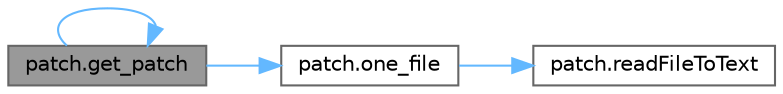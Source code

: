 digraph "patch.get_patch"
{
 // LATEX_PDF_SIZE
  bgcolor="transparent";
  edge [fontname=Helvetica,fontsize=10,labelfontname=Helvetica,labelfontsize=10];
  node [fontname=Helvetica,fontsize=10,shape=box,height=0.2,width=0.4];
  rankdir="LR";
  Node1 [label="patch.get_patch",height=0.2,width=0.4,color="gray40", fillcolor="grey60", style="filled", fontcolor="black",tooltip=" "];
  Node1 -> Node1 [color="steelblue1",style="solid"];
  Node1 -> Node2 [color="steelblue1",style="solid"];
  Node2 [label="patch.one_file",height=0.2,width=0.4,color="grey40", fillcolor="white", style="filled",URL="$d0/d9b/namespacepatch.html#aefedb268e4450f0973557fa2ee2f38b5",tooltip=" "];
  Node2 -> Node3 [color="steelblue1",style="solid"];
  Node3 [label="patch.readFileToText",height=0.2,width=0.4,color="grey40", fillcolor="white", style="filled",URL="$d0/d9b/namespacepatch.html#a1e7f0f87b9fe3146ddb1bcd258e68210",tooltip=" "];
}
